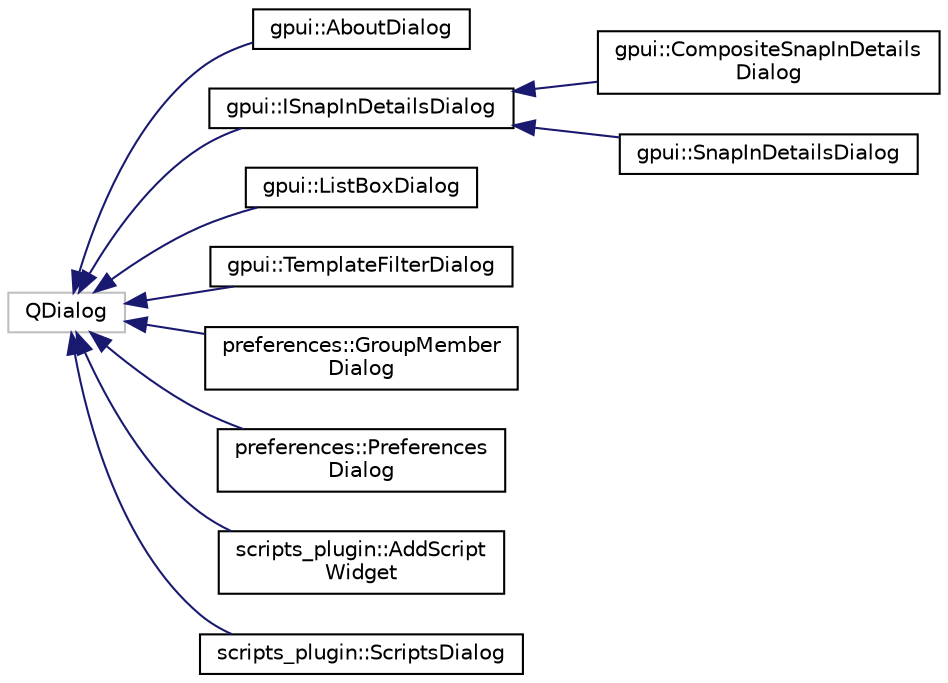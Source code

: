 digraph "Graphical Class Hierarchy"
{
 // LATEX_PDF_SIZE
  edge [fontname="Helvetica",fontsize="10",labelfontname="Helvetica",labelfontsize="10"];
  node [fontname="Helvetica",fontsize="10",shape=record];
  rankdir="LR";
  Node290 [label="QDialog",height=0.2,width=0.4,color="grey75", fillcolor="white", style="filled",tooltip=" "];
  Node290 -> Node0 [dir="back",color="midnightblue",fontsize="10",style="solid",fontname="Helvetica"];
  Node0 [label="gpui::AboutDialog",height=0.2,width=0.4,color="black", fillcolor="white", style="filled",URL="$classgpui_1_1_about_dialog.html",tooltip=" "];
  Node290 -> Node292 [dir="back",color="midnightblue",fontsize="10",style="solid",fontname="Helvetica"];
  Node292 [label="gpui::ISnapInDetailsDialog",height=0.2,width=0.4,color="black", fillcolor="white", style="filled",URL="$classgpui_1_1_i_snap_in_details_dialog.html",tooltip="Common interface for a details dialog."];
  Node292 -> Node293 [dir="back",color="midnightblue",fontsize="10",style="solid",fontname="Helvetica"];
  Node293 [label="gpui::CompositeSnapInDetails\lDialog",height=0.2,width=0.4,color="black", fillcolor="white", style="filled",URL="$classgpui_1_1_composite_snap_in_details_dialog.html",tooltip="Shows properties and dependencies of composite snap-in."];
  Node292 -> Node294 [dir="back",color="midnightblue",fontsize="10",style="solid",fontname="Helvetica"];
  Node294 [label="gpui::SnapInDetailsDialog",height=0.2,width=0.4,color="black", fillcolor="white", style="filled",URL="$classgpui_1_1_snap_in_details_dialog.html",tooltip="class SnapInDetailsDialog Shows properties of a snap-in. Provides information on snap-in name,..."];
  Node290 -> Node295 [dir="back",color="midnightblue",fontsize="10",style="solid",fontname="Helvetica"];
  Node295 [label="gpui::ListBoxDialog",height=0.2,width=0.4,color="black", fillcolor="white", style="filled",URL="$classgpui_1_1_list_box_dialog.html",tooltip=" "];
  Node290 -> Node296 [dir="back",color="midnightblue",fontsize="10",style="solid",fontname="Helvetica"];
  Node296 [label="gpui::TemplateFilterDialog",height=0.2,width=0.4,color="black", fillcolor="white", style="filled",URL="$classgpui_1_1_template_filter_dialog.html",tooltip=" "];
  Node290 -> Node297 [dir="back",color="midnightblue",fontsize="10",style="solid",fontname="Helvetica"];
  Node297 [label="preferences::GroupMember\lDialog",height=0.2,width=0.4,color="black", fillcolor="white", style="filled",URL="$classpreferences_1_1_group_member_dialog.html",tooltip=" "];
  Node290 -> Node298 [dir="back",color="midnightblue",fontsize="10",style="solid",fontname="Helvetica"];
  Node298 [label="preferences::Preferences\lDialog",height=0.2,width=0.4,color="black", fillcolor="white", style="filled",URL="$classpreferences_1_1_preferences_dialog.html",tooltip=" "];
  Node290 -> Node299 [dir="back",color="midnightblue",fontsize="10",style="solid",fontname="Helvetica"];
  Node299 [label="scripts_plugin::AddScript\lWidget",height=0.2,width=0.4,color="black", fillcolor="white", style="filled",URL="$classscripts__plugin_1_1_add_script_widget.html",tooltip=" "];
  Node290 -> Node300 [dir="back",color="midnightblue",fontsize="10",style="solid",fontname="Helvetica"];
  Node300 [label="scripts_plugin::ScriptsDialog",height=0.2,width=0.4,color="black", fillcolor="white", style="filled",URL="$classscripts__plugin_1_1_scripts_dialog.html",tooltip=" "];
}
